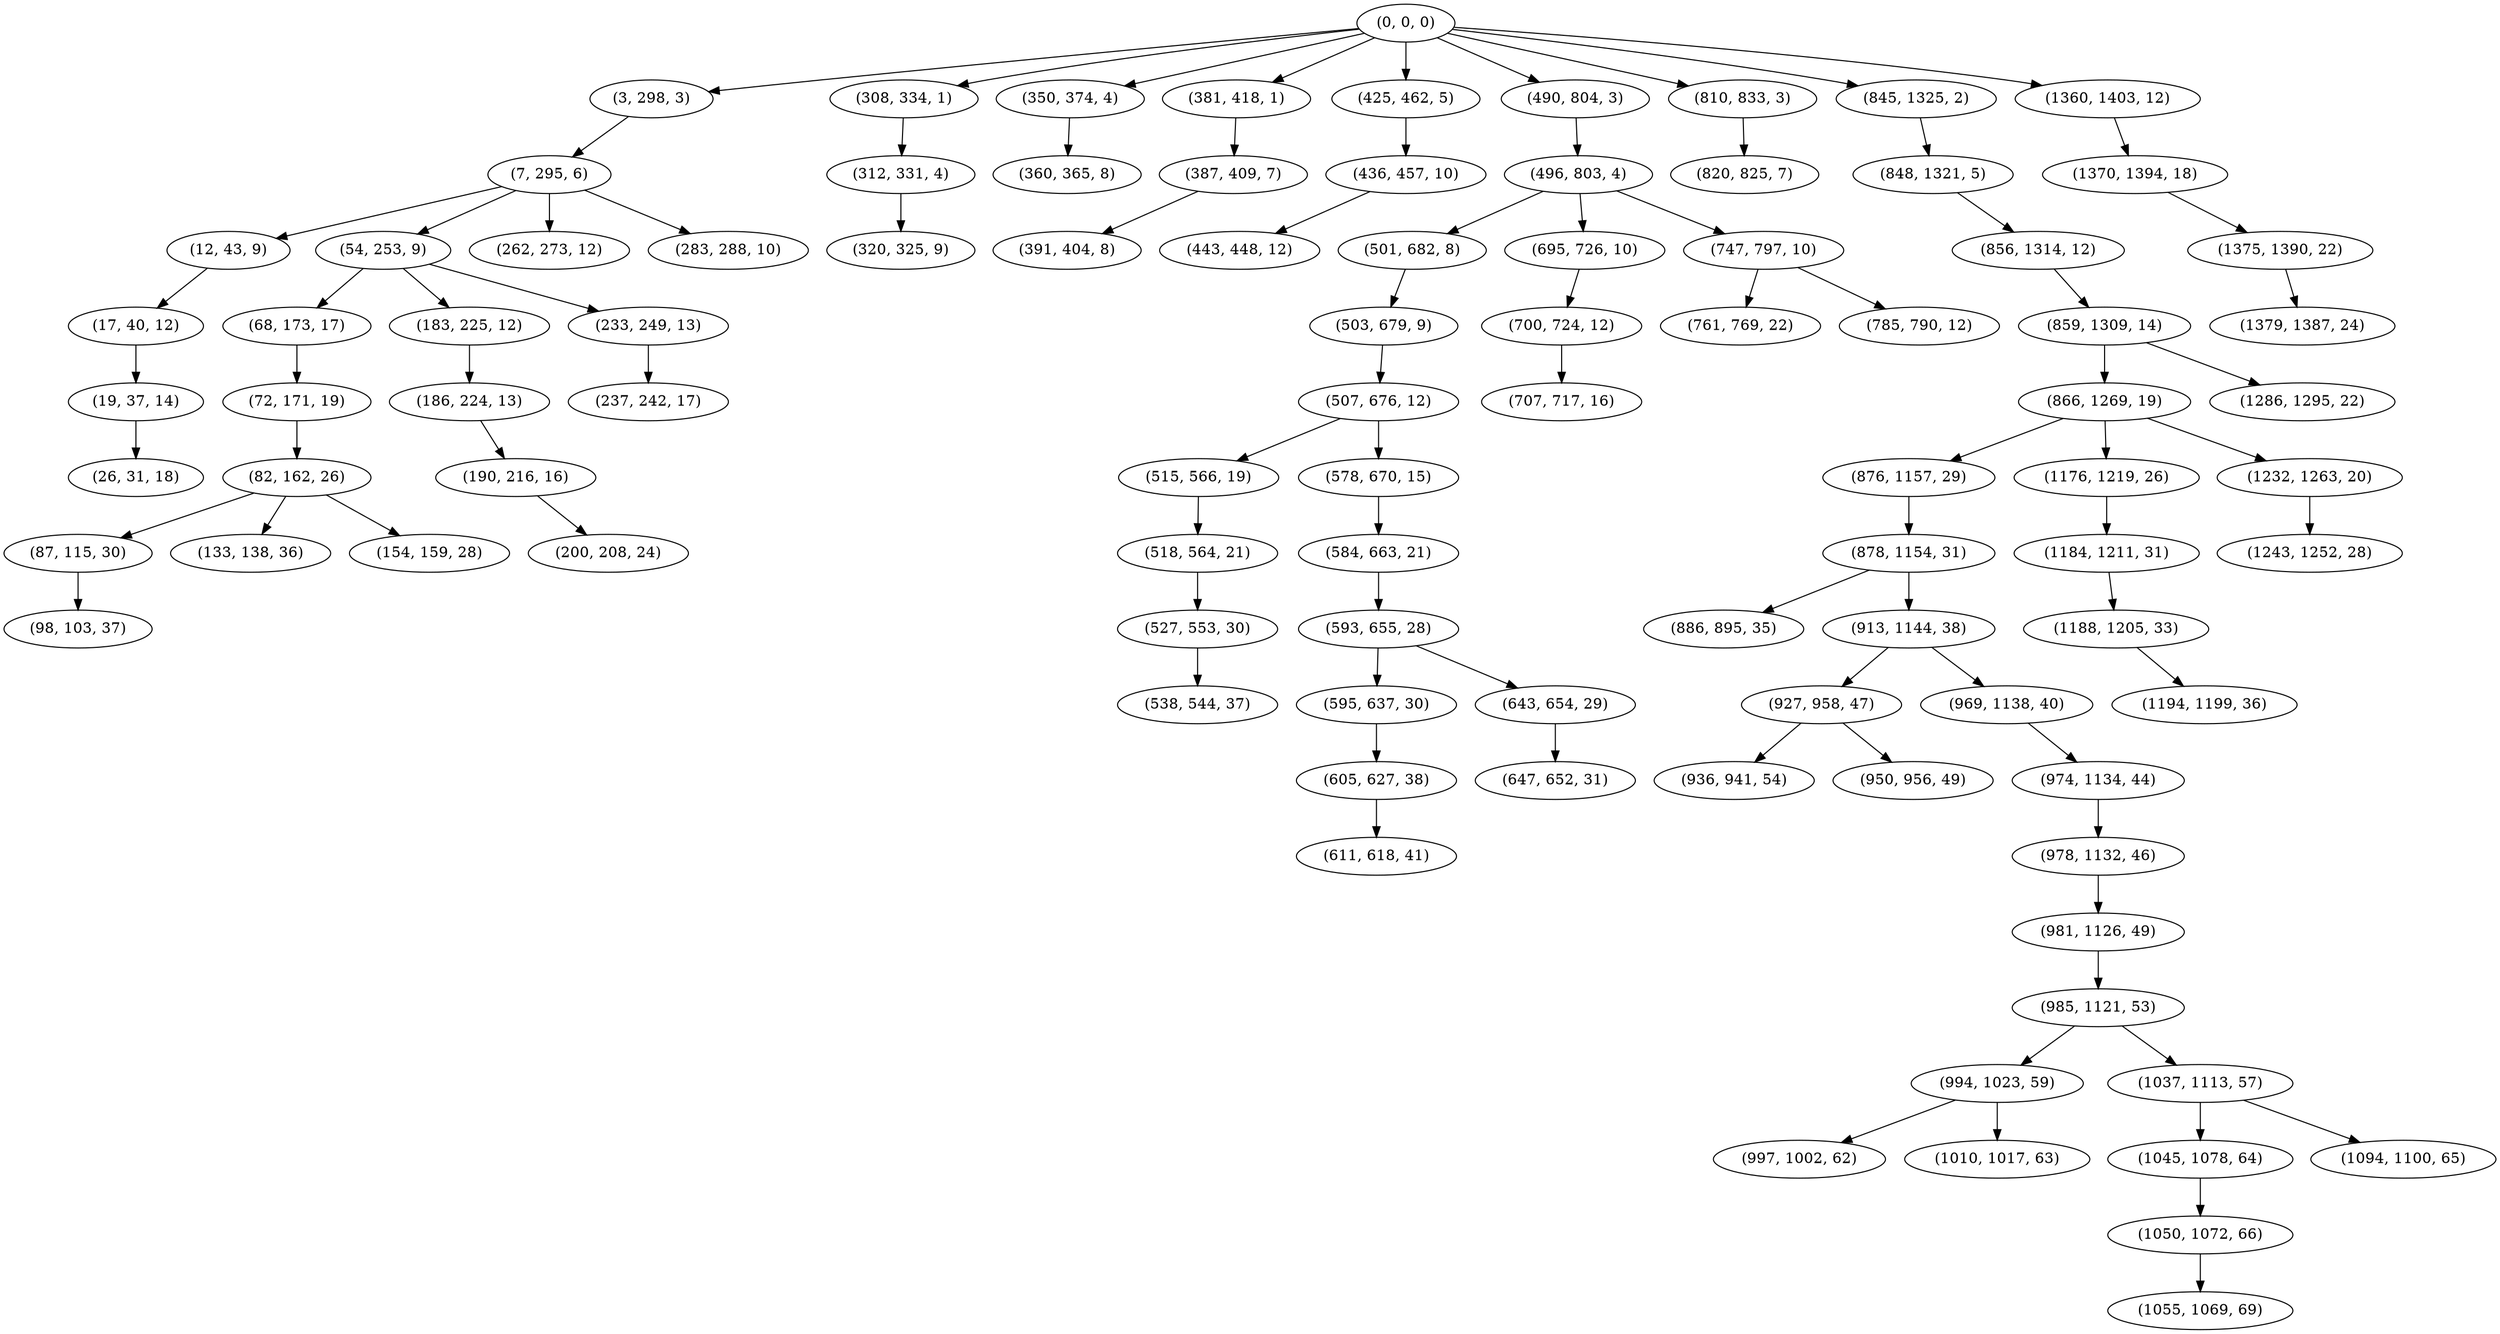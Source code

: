digraph tree {
    "(0, 0, 0)";
    "(3, 298, 3)";
    "(7, 295, 6)";
    "(12, 43, 9)";
    "(17, 40, 12)";
    "(19, 37, 14)";
    "(26, 31, 18)";
    "(54, 253, 9)";
    "(68, 173, 17)";
    "(72, 171, 19)";
    "(82, 162, 26)";
    "(87, 115, 30)";
    "(98, 103, 37)";
    "(133, 138, 36)";
    "(154, 159, 28)";
    "(183, 225, 12)";
    "(186, 224, 13)";
    "(190, 216, 16)";
    "(200, 208, 24)";
    "(233, 249, 13)";
    "(237, 242, 17)";
    "(262, 273, 12)";
    "(283, 288, 10)";
    "(308, 334, 1)";
    "(312, 331, 4)";
    "(320, 325, 9)";
    "(350, 374, 4)";
    "(360, 365, 8)";
    "(381, 418, 1)";
    "(387, 409, 7)";
    "(391, 404, 8)";
    "(425, 462, 5)";
    "(436, 457, 10)";
    "(443, 448, 12)";
    "(490, 804, 3)";
    "(496, 803, 4)";
    "(501, 682, 8)";
    "(503, 679, 9)";
    "(507, 676, 12)";
    "(515, 566, 19)";
    "(518, 564, 21)";
    "(527, 553, 30)";
    "(538, 544, 37)";
    "(578, 670, 15)";
    "(584, 663, 21)";
    "(593, 655, 28)";
    "(595, 637, 30)";
    "(605, 627, 38)";
    "(611, 618, 41)";
    "(643, 654, 29)";
    "(647, 652, 31)";
    "(695, 726, 10)";
    "(700, 724, 12)";
    "(707, 717, 16)";
    "(747, 797, 10)";
    "(761, 769, 22)";
    "(785, 790, 12)";
    "(810, 833, 3)";
    "(820, 825, 7)";
    "(845, 1325, 2)";
    "(848, 1321, 5)";
    "(856, 1314, 12)";
    "(859, 1309, 14)";
    "(866, 1269, 19)";
    "(876, 1157, 29)";
    "(878, 1154, 31)";
    "(886, 895, 35)";
    "(913, 1144, 38)";
    "(927, 958, 47)";
    "(936, 941, 54)";
    "(950, 956, 49)";
    "(969, 1138, 40)";
    "(974, 1134, 44)";
    "(978, 1132, 46)";
    "(981, 1126, 49)";
    "(985, 1121, 53)";
    "(994, 1023, 59)";
    "(997, 1002, 62)";
    "(1010, 1017, 63)";
    "(1037, 1113, 57)";
    "(1045, 1078, 64)";
    "(1050, 1072, 66)";
    "(1055, 1069, 69)";
    "(1094, 1100, 65)";
    "(1176, 1219, 26)";
    "(1184, 1211, 31)";
    "(1188, 1205, 33)";
    "(1194, 1199, 36)";
    "(1232, 1263, 20)";
    "(1243, 1252, 28)";
    "(1286, 1295, 22)";
    "(1360, 1403, 12)";
    "(1370, 1394, 18)";
    "(1375, 1390, 22)";
    "(1379, 1387, 24)";
    "(0, 0, 0)" -> "(3, 298, 3)";
    "(0, 0, 0)" -> "(308, 334, 1)";
    "(0, 0, 0)" -> "(350, 374, 4)";
    "(0, 0, 0)" -> "(381, 418, 1)";
    "(0, 0, 0)" -> "(425, 462, 5)";
    "(0, 0, 0)" -> "(490, 804, 3)";
    "(0, 0, 0)" -> "(810, 833, 3)";
    "(0, 0, 0)" -> "(845, 1325, 2)";
    "(0, 0, 0)" -> "(1360, 1403, 12)";
    "(3, 298, 3)" -> "(7, 295, 6)";
    "(7, 295, 6)" -> "(12, 43, 9)";
    "(7, 295, 6)" -> "(54, 253, 9)";
    "(7, 295, 6)" -> "(262, 273, 12)";
    "(7, 295, 6)" -> "(283, 288, 10)";
    "(12, 43, 9)" -> "(17, 40, 12)";
    "(17, 40, 12)" -> "(19, 37, 14)";
    "(19, 37, 14)" -> "(26, 31, 18)";
    "(54, 253, 9)" -> "(68, 173, 17)";
    "(54, 253, 9)" -> "(183, 225, 12)";
    "(54, 253, 9)" -> "(233, 249, 13)";
    "(68, 173, 17)" -> "(72, 171, 19)";
    "(72, 171, 19)" -> "(82, 162, 26)";
    "(82, 162, 26)" -> "(87, 115, 30)";
    "(82, 162, 26)" -> "(133, 138, 36)";
    "(82, 162, 26)" -> "(154, 159, 28)";
    "(87, 115, 30)" -> "(98, 103, 37)";
    "(183, 225, 12)" -> "(186, 224, 13)";
    "(186, 224, 13)" -> "(190, 216, 16)";
    "(190, 216, 16)" -> "(200, 208, 24)";
    "(233, 249, 13)" -> "(237, 242, 17)";
    "(308, 334, 1)" -> "(312, 331, 4)";
    "(312, 331, 4)" -> "(320, 325, 9)";
    "(350, 374, 4)" -> "(360, 365, 8)";
    "(381, 418, 1)" -> "(387, 409, 7)";
    "(387, 409, 7)" -> "(391, 404, 8)";
    "(425, 462, 5)" -> "(436, 457, 10)";
    "(436, 457, 10)" -> "(443, 448, 12)";
    "(490, 804, 3)" -> "(496, 803, 4)";
    "(496, 803, 4)" -> "(501, 682, 8)";
    "(496, 803, 4)" -> "(695, 726, 10)";
    "(496, 803, 4)" -> "(747, 797, 10)";
    "(501, 682, 8)" -> "(503, 679, 9)";
    "(503, 679, 9)" -> "(507, 676, 12)";
    "(507, 676, 12)" -> "(515, 566, 19)";
    "(507, 676, 12)" -> "(578, 670, 15)";
    "(515, 566, 19)" -> "(518, 564, 21)";
    "(518, 564, 21)" -> "(527, 553, 30)";
    "(527, 553, 30)" -> "(538, 544, 37)";
    "(578, 670, 15)" -> "(584, 663, 21)";
    "(584, 663, 21)" -> "(593, 655, 28)";
    "(593, 655, 28)" -> "(595, 637, 30)";
    "(593, 655, 28)" -> "(643, 654, 29)";
    "(595, 637, 30)" -> "(605, 627, 38)";
    "(605, 627, 38)" -> "(611, 618, 41)";
    "(643, 654, 29)" -> "(647, 652, 31)";
    "(695, 726, 10)" -> "(700, 724, 12)";
    "(700, 724, 12)" -> "(707, 717, 16)";
    "(747, 797, 10)" -> "(761, 769, 22)";
    "(747, 797, 10)" -> "(785, 790, 12)";
    "(810, 833, 3)" -> "(820, 825, 7)";
    "(845, 1325, 2)" -> "(848, 1321, 5)";
    "(848, 1321, 5)" -> "(856, 1314, 12)";
    "(856, 1314, 12)" -> "(859, 1309, 14)";
    "(859, 1309, 14)" -> "(866, 1269, 19)";
    "(859, 1309, 14)" -> "(1286, 1295, 22)";
    "(866, 1269, 19)" -> "(876, 1157, 29)";
    "(866, 1269, 19)" -> "(1176, 1219, 26)";
    "(866, 1269, 19)" -> "(1232, 1263, 20)";
    "(876, 1157, 29)" -> "(878, 1154, 31)";
    "(878, 1154, 31)" -> "(886, 895, 35)";
    "(878, 1154, 31)" -> "(913, 1144, 38)";
    "(913, 1144, 38)" -> "(927, 958, 47)";
    "(913, 1144, 38)" -> "(969, 1138, 40)";
    "(927, 958, 47)" -> "(936, 941, 54)";
    "(927, 958, 47)" -> "(950, 956, 49)";
    "(969, 1138, 40)" -> "(974, 1134, 44)";
    "(974, 1134, 44)" -> "(978, 1132, 46)";
    "(978, 1132, 46)" -> "(981, 1126, 49)";
    "(981, 1126, 49)" -> "(985, 1121, 53)";
    "(985, 1121, 53)" -> "(994, 1023, 59)";
    "(985, 1121, 53)" -> "(1037, 1113, 57)";
    "(994, 1023, 59)" -> "(997, 1002, 62)";
    "(994, 1023, 59)" -> "(1010, 1017, 63)";
    "(1037, 1113, 57)" -> "(1045, 1078, 64)";
    "(1037, 1113, 57)" -> "(1094, 1100, 65)";
    "(1045, 1078, 64)" -> "(1050, 1072, 66)";
    "(1050, 1072, 66)" -> "(1055, 1069, 69)";
    "(1176, 1219, 26)" -> "(1184, 1211, 31)";
    "(1184, 1211, 31)" -> "(1188, 1205, 33)";
    "(1188, 1205, 33)" -> "(1194, 1199, 36)";
    "(1232, 1263, 20)" -> "(1243, 1252, 28)";
    "(1360, 1403, 12)" -> "(1370, 1394, 18)";
    "(1370, 1394, 18)" -> "(1375, 1390, 22)";
    "(1375, 1390, 22)" -> "(1379, 1387, 24)";
}
